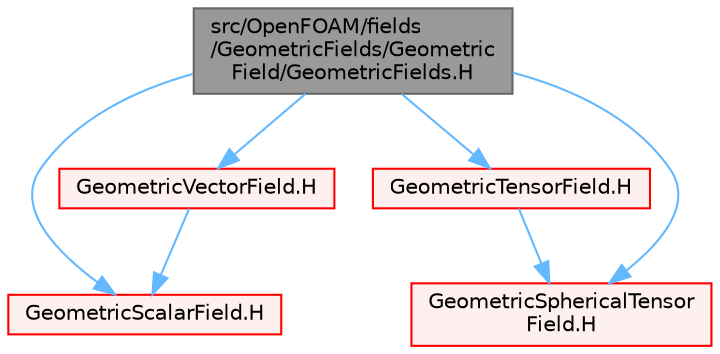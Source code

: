digraph "src/OpenFOAM/fields/GeometricFields/GeometricField/GeometricFields.H"
{
 // LATEX_PDF_SIZE
  bgcolor="transparent";
  edge [fontname=Helvetica,fontsize=10,labelfontname=Helvetica,labelfontsize=10];
  node [fontname=Helvetica,fontsize=10,shape=box,height=0.2,width=0.4];
  Node1 [id="Node000001",label="src/OpenFOAM/fields\l/GeometricFields/Geometric\lField/GeometricFields.H",height=0.2,width=0.4,color="gray40", fillcolor="grey60", style="filled", fontcolor="black",tooltip="The standard GeometricField types."];
  Node1 -> Node2 [id="edge1_Node000001_Node000002",color="steelblue1",style="solid",tooltip=" "];
  Node2 [id="Node000002",label="GeometricScalarField.H",height=0.2,width=0.4,color="red", fillcolor="#FFF0F0", style="filled",URL="$GeometricScalarField_8H.html",tooltip="Scalar specific part of the implementation of GeometricField."];
  Node1 -> Node250 [id="edge2_Node000001_Node000250",color="steelblue1",style="solid",tooltip=" "];
  Node250 [id="Node000250",label="GeometricVectorField.H",height=0.2,width=0.4,color="red", fillcolor="#FFF0F0", style="filled",URL="$GeometricVectorField_8H.html",tooltip="Vector specific part of the implementation of GeometricField."];
  Node250 -> Node2 [id="edge3_Node000250_Node000002",color="steelblue1",style="solid",tooltip=" "];
  Node1 -> Node251 [id="edge4_Node000001_Node000251",color="steelblue1",style="solid",tooltip=" "];
  Node251 [id="Node000251",label="GeometricTensorField.H",height=0.2,width=0.4,color="red", fillcolor="#FFF0F0", style="filled",URL="$GeometricTensorField_8H.html",tooltip="Tensor specific part of the implementation of GeometricField."];
  Node251 -> Node252 [id="edge5_Node000251_Node000252",color="steelblue1",style="solid",tooltip=" "];
  Node252 [id="Node000252",label="GeometricSphericalTensor\lField.H",height=0.2,width=0.4,color="red", fillcolor="#FFF0F0", style="filled",URL="$GeometricSphericalTensorField_8H.html",tooltip="SphericalTensor specific part of the implementation of GeometricField."];
  Node1 -> Node252 [id="edge6_Node000001_Node000252",color="steelblue1",style="solid",tooltip=" "];
}
